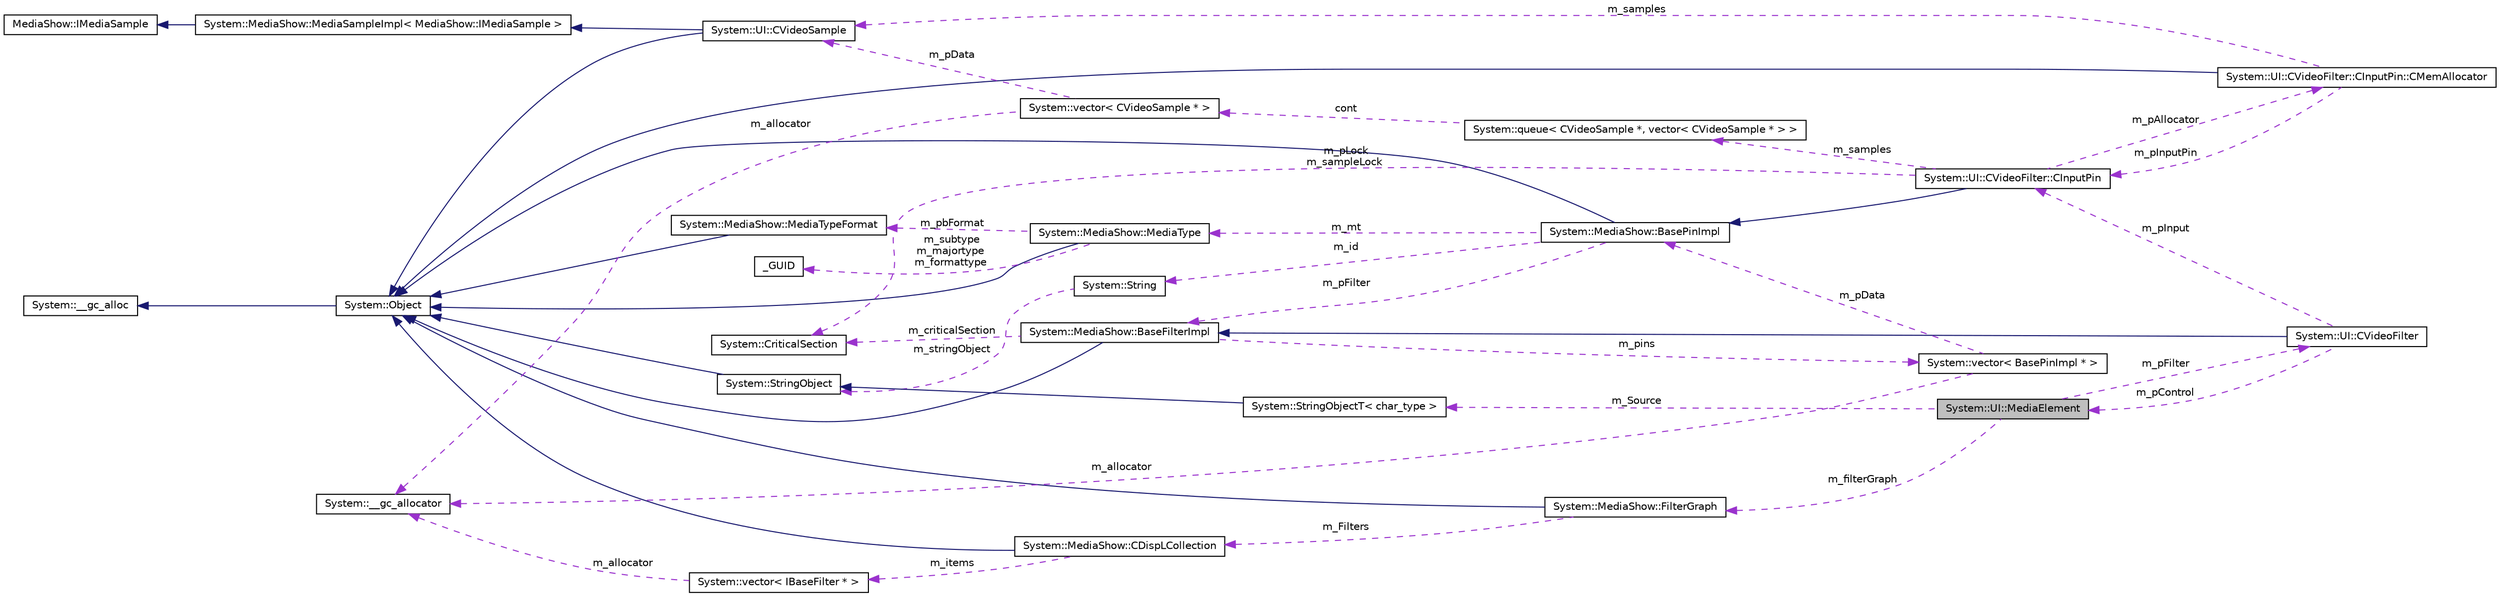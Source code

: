 digraph G
{
  edge [fontname="Helvetica",fontsize="10",labelfontname="Helvetica",labelfontsize="10"];
  node [fontname="Helvetica",fontsize="10",shape=record];
  rankdir="LR";
  Node1 [label="System::UI::MediaElement",height=0.2,width=0.4,color="black", fillcolor="grey75", style="filled" fontcolor="black"];
  Node2 -> Node1 [dir="back",color="darkorchid3",fontsize="10",style="dashed",label=" m_pFilter" ,fontname="Helvetica"];
  Node2 [label="System::UI::CVideoFilter",height=0.2,width=0.4,color="black", fillcolor="white", style="filled",URL="$class_system_1_1_u_i_1_1_c_video_filter.html"];
  Node3 -> Node2 [dir="back",color="midnightblue",fontsize="10",style="solid",fontname="Helvetica"];
  Node3 [label="System::MediaShow::BaseFilterImpl",height=0.2,width=0.4,color="black", fillcolor="white", style="filled",URL="$class_system_1_1_media_show_1_1_base_filter_impl.html"];
  Node4 -> Node3 [dir="back",color="midnightblue",fontsize="10",style="solid",fontname="Helvetica"];
  Node4 [label="System::Object",height=0.2,width=0.4,color="black", fillcolor="white", style="filled",URL="$class_system_1_1_object.html"];
  Node5 -> Node4 [dir="back",color="midnightblue",fontsize="10",style="solid",fontname="Helvetica"];
  Node5 [label="System::__gc_alloc",height=0.2,width=0.4,color="black", fillcolor="white", style="filled",URL="$class_system_1_1____gc__alloc.html"];
  Node6 -> Node3 [dir="back",color="darkorchid3",fontsize="10",style="dashed",label=" m_criticalSection" ,fontname="Helvetica"];
  Node6 [label="System::CriticalSection",height=0.2,width=0.4,color="black", fillcolor="white", style="filled",URL="$class_system_1_1_critical_section.html"];
  Node7 -> Node3 [dir="back",color="darkorchid3",fontsize="10",style="dashed",label=" m_pins" ,fontname="Helvetica"];
  Node7 [label="System::vector\< BasePinImpl * \>",height=0.2,width=0.4,color="black", fillcolor="white", style="filled",URL="$class_system_1_1vector.html"];
  Node8 -> Node7 [dir="back",color="darkorchid3",fontsize="10",style="dashed",label=" m_pData" ,fontname="Helvetica"];
  Node8 [label="System::MediaShow::BasePinImpl",height=0.2,width=0.4,color="black", fillcolor="white", style="filled",URL="$class_system_1_1_media_show_1_1_base_pin_impl.html"];
  Node4 -> Node8 [dir="back",color="midnightblue",fontsize="10",style="solid",fontname="Helvetica"];
  Node9 -> Node8 [dir="back",color="darkorchid3",fontsize="10",style="dashed",label=" m_mt" ,fontname="Helvetica"];
  Node9 [label="System::MediaShow::MediaType",height=0.2,width=0.4,color="black", fillcolor="white", style="filled",URL="$class_system_1_1_media_show_1_1_media_type.html"];
  Node4 -> Node9 [dir="back",color="midnightblue",fontsize="10",style="solid",fontname="Helvetica"];
  Node10 -> Node9 [dir="back",color="darkorchid3",fontsize="10",style="dashed",label=" m_subtype\nm_majortype\nm_formattype" ,fontname="Helvetica"];
  Node10 [label="_GUID",height=0.2,width=0.4,color="black", fillcolor="white", style="filled",URL="$struct___g_u_i_d.html"];
  Node11 -> Node9 [dir="back",color="darkorchid3",fontsize="10",style="dashed",label=" m_pbFormat" ,fontname="Helvetica"];
  Node11 [label="System::MediaShow::MediaTypeFormat",height=0.2,width=0.4,color="black", fillcolor="white", style="filled",URL="$class_system_1_1_media_show_1_1_media_type_format.html"];
  Node4 -> Node11 [dir="back",color="midnightblue",fontsize="10",style="solid",fontname="Helvetica"];
  Node12 -> Node8 [dir="back",color="darkorchid3",fontsize="10",style="dashed",label=" m_id" ,fontname="Helvetica"];
  Node12 [label="System::String",height=0.2,width=0.4,color="black", fillcolor="white", style="filled",URL="$class_system_1_1_string.html"];
  Node13 -> Node12 [dir="back",color="darkorchid3",fontsize="10",style="dashed",label=" m_stringObject" ,fontname="Helvetica"];
  Node13 [label="System::StringObject",height=0.2,width=0.4,color="black", fillcolor="white", style="filled",URL="$class_system_1_1_string_object.html"];
  Node4 -> Node13 [dir="back",color="midnightblue",fontsize="10",style="solid",fontname="Helvetica"];
  Node3 -> Node8 [dir="back",color="darkorchid3",fontsize="10",style="dashed",label=" m_pFilter" ,fontname="Helvetica"];
  Node14 -> Node7 [dir="back",color="darkorchid3",fontsize="10",style="dashed",label=" m_allocator" ,fontname="Helvetica"];
  Node14 [label="System::__gc_allocator",height=0.2,width=0.4,color="black", fillcolor="white", style="filled",URL="$class_system_1_1____gc__allocator.html"];
  Node15 -> Node2 [dir="back",color="darkorchid3",fontsize="10",style="dashed",label=" m_pInput" ,fontname="Helvetica"];
  Node15 [label="System::UI::CVideoFilter::CInputPin",height=0.2,width=0.4,color="black", fillcolor="white", style="filled",URL="$class_system_1_1_u_i_1_1_c_video_filter_1_1_c_input_pin.html"];
  Node8 -> Node15 [dir="back",color="midnightblue",fontsize="10",style="solid",fontname="Helvetica"];
  Node6 -> Node15 [dir="back",color="darkorchid3",fontsize="10",style="dashed",label=" m_pLock\nm_sampleLock" ,fontname="Helvetica"];
  Node16 -> Node15 [dir="back",color="darkorchid3",fontsize="10",style="dashed",label=" m_pAllocator" ,fontname="Helvetica"];
  Node16 [label="System::UI::CVideoFilter::CInputPin::CMemAllocator",height=0.2,width=0.4,color="black", fillcolor="white", style="filled",URL="$class_system_1_1_u_i_1_1_c_video_filter_1_1_c_input_pin_1_1_c_mem_allocator.html"];
  Node4 -> Node16 [dir="back",color="midnightblue",fontsize="10",style="solid",fontname="Helvetica"];
  Node15 -> Node16 [dir="back",color="darkorchid3",fontsize="10",style="dashed",label=" m_pInputPin" ,fontname="Helvetica"];
  Node17 -> Node16 [dir="back",color="darkorchid3",fontsize="10",style="dashed",label=" m_samples" ,fontname="Helvetica"];
  Node17 [label="System::UI::CVideoSample",height=0.2,width=0.4,color="black", fillcolor="white", style="filled",URL="$class_system_1_1_u_i_1_1_c_video_sample.html"];
  Node4 -> Node17 [dir="back",color="midnightblue",fontsize="10",style="solid",fontname="Helvetica"];
  Node18 -> Node17 [dir="back",color="midnightblue",fontsize="10",style="solid",fontname="Helvetica"];
  Node18 [label="System::MediaShow::MediaSampleImpl\< MediaShow::IMediaSample \>",height=0.2,width=0.4,color="black", fillcolor="white", style="filled",URL="$class_system_1_1_media_show_1_1_media_sample_impl.html"];
  Node19 -> Node18 [dir="back",color="midnightblue",fontsize="10",style="solid",fontname="Helvetica"];
  Node19 [label="MediaShow::IMediaSample",height=0.2,width=0.4,color="black", fillcolor="white", style="filled",URL="$class_media_show_1_1_i_media_sample.html"];
  Node20 -> Node15 [dir="back",color="darkorchid3",fontsize="10",style="dashed",label=" m_samples" ,fontname="Helvetica"];
  Node20 [label="System::queue\< CVideoSample *, vector\< CVideoSample * \> \>",height=0.2,width=0.4,color="black", fillcolor="white", style="filled",URL="$class_system_1_1queue.html"];
  Node21 -> Node20 [dir="back",color="darkorchid3",fontsize="10",style="dashed",label=" cont" ,fontname="Helvetica"];
  Node21 [label="System::vector\< CVideoSample * \>",height=0.2,width=0.4,color="black", fillcolor="white", style="filled",URL="$class_system_1_1vector.html"];
  Node14 -> Node21 [dir="back",color="darkorchid3",fontsize="10",style="dashed",label=" m_allocator" ,fontname="Helvetica"];
  Node17 -> Node21 [dir="back",color="darkorchid3",fontsize="10",style="dashed",label=" m_pData" ,fontname="Helvetica"];
  Node1 -> Node2 [dir="back",color="darkorchid3",fontsize="10",style="dashed",label=" m_pControl" ,fontname="Helvetica"];
  Node22 -> Node1 [dir="back",color="darkorchid3",fontsize="10",style="dashed",label=" m_filterGraph" ,fontname="Helvetica"];
  Node22 [label="System::MediaShow::FilterGraph",height=0.2,width=0.4,color="black", fillcolor="white", style="filled",URL="$class_system_1_1_media_show_1_1_filter_graph.html"];
  Node4 -> Node22 [dir="back",color="midnightblue",fontsize="10",style="solid",fontname="Helvetica"];
  Node23 -> Node22 [dir="back",color="darkorchid3",fontsize="10",style="dashed",label=" m_Filters" ,fontname="Helvetica"];
  Node23 [label="System::MediaShow::CDispLCollection",height=0.2,width=0.4,color="black", fillcolor="white", style="filled",URL="$class_system_1_1_media_show_1_1_c_disp_l_collection.html"];
  Node4 -> Node23 [dir="back",color="midnightblue",fontsize="10",style="solid",fontname="Helvetica"];
  Node24 -> Node23 [dir="back",color="darkorchid3",fontsize="10",style="dashed",label=" m_items" ,fontname="Helvetica"];
  Node24 [label="System::vector\< IBaseFilter * \>",height=0.2,width=0.4,color="black", fillcolor="white", style="filled",URL="$class_system_1_1vector.html"];
  Node14 -> Node24 [dir="back",color="darkorchid3",fontsize="10",style="dashed",label=" m_allocator" ,fontname="Helvetica"];
  Node25 -> Node1 [dir="back",color="darkorchid3",fontsize="10",style="dashed",label=" m_Source" ,fontname="Helvetica"];
  Node25 [label="System::StringObjectT\< char_type \>",height=0.2,width=0.4,color="black", fillcolor="white", style="filled",URL="$class_system_1_1_string_object_t.html"];
  Node13 -> Node25 [dir="back",color="midnightblue",fontsize="10",style="solid",fontname="Helvetica"];
}
